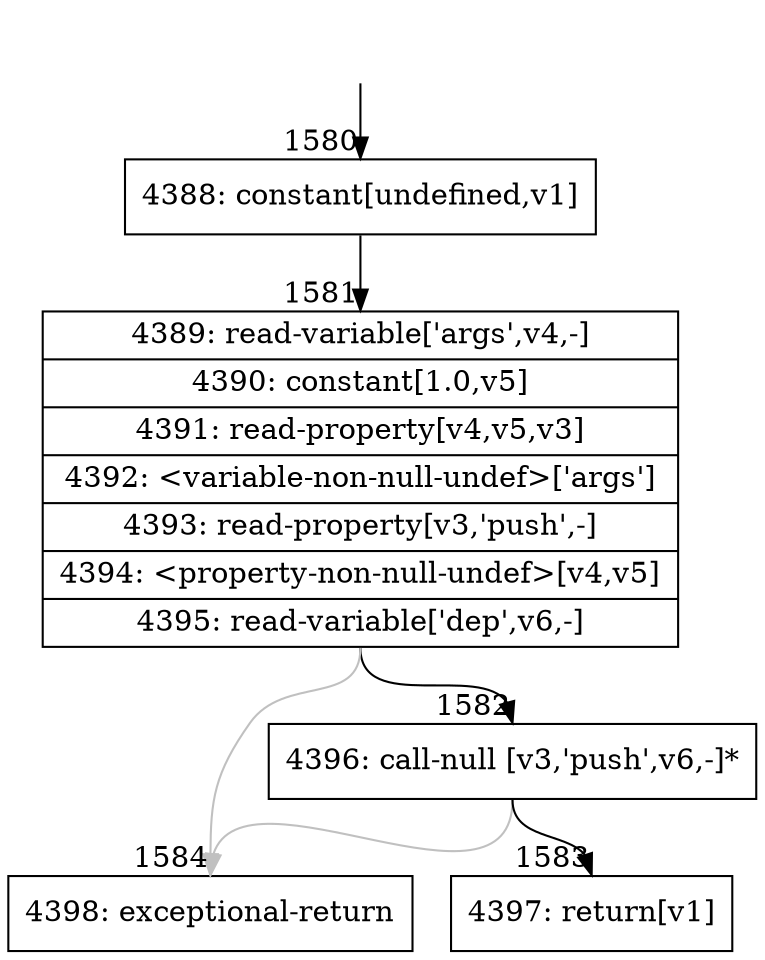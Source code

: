 digraph {
rankdir="TD"
BB_entry107[shape=none,label=""];
BB_entry107 -> BB1580 [tailport=s, headport=n, headlabel="    1580"]
BB1580 [shape=record label="{4388: constant[undefined,v1]}" ] 
BB1580 -> BB1581 [tailport=s, headport=n, headlabel="      1581"]
BB1581 [shape=record label="{4389: read-variable['args',v4,-]|4390: constant[1.0,v5]|4391: read-property[v4,v5,v3]|4392: \<variable-non-null-undef\>['args']|4393: read-property[v3,'push',-]|4394: \<property-non-null-undef\>[v4,v5]|4395: read-variable['dep',v6,-]}" ] 
BB1581 -> BB1582 [tailport=s, headport=n, headlabel="      1582"]
BB1581 -> BB1584 [tailport=s, headport=n, color=gray, headlabel="      1584"]
BB1582 [shape=record label="{4396: call-null [v3,'push',v6,-]*}" ] 
BB1582 -> BB1583 [tailport=s, headport=n, headlabel="      1583"]
BB1582 -> BB1584 [tailport=s, headport=n, color=gray]
BB1583 [shape=record label="{4397: return[v1]}" ] 
BB1584 [shape=record label="{4398: exceptional-return}" ] 
//#$~ 1822
}

